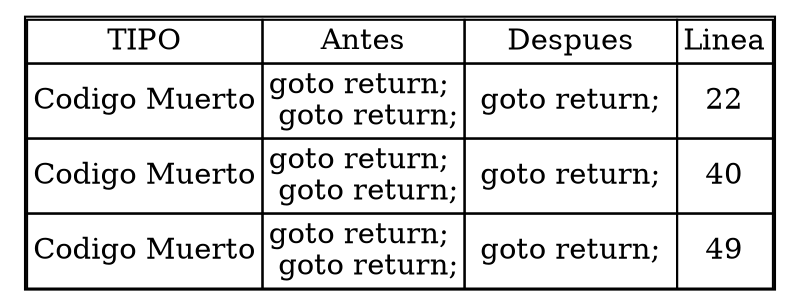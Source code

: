 digraph {
node0 [    shape=plaintext
    label=<

      <table cellspacing='0'>
      <tr><td>TIPO</td><td>Antes</td><td>Despues</td><td>Linea</td></tr>
<tr><td>Codigo Muerto</td><td>goto return; <br/> goto return;</td><td> goto return; </td><td>22</td></tr><tr><td>Codigo Muerto</td><td>goto return; <br/> goto return;</td><td> goto return; </td><td>40</td></tr><tr><td>Codigo Muerto</td><td>goto return; <br/> goto return;</td><td> goto return; </td><td>49</td></tr>    </table>
>];}
